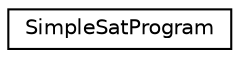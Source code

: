 digraph "Graphical Class Hierarchy"
{
 // LATEX_PDF_SIZE
  edge [fontname="Helvetica",fontsize="10",labelfontname="Helvetica",labelfontsize="10"];
  node [fontname="Helvetica",fontsize="10",shape=record];
  rankdir="LR";
  Node0 [label="SimpleSatProgram",height=0.2,width=0.4,color="black", fillcolor="white", style="filled",URL="$classSimpleSatProgram.html",tooltip=" "];
}
